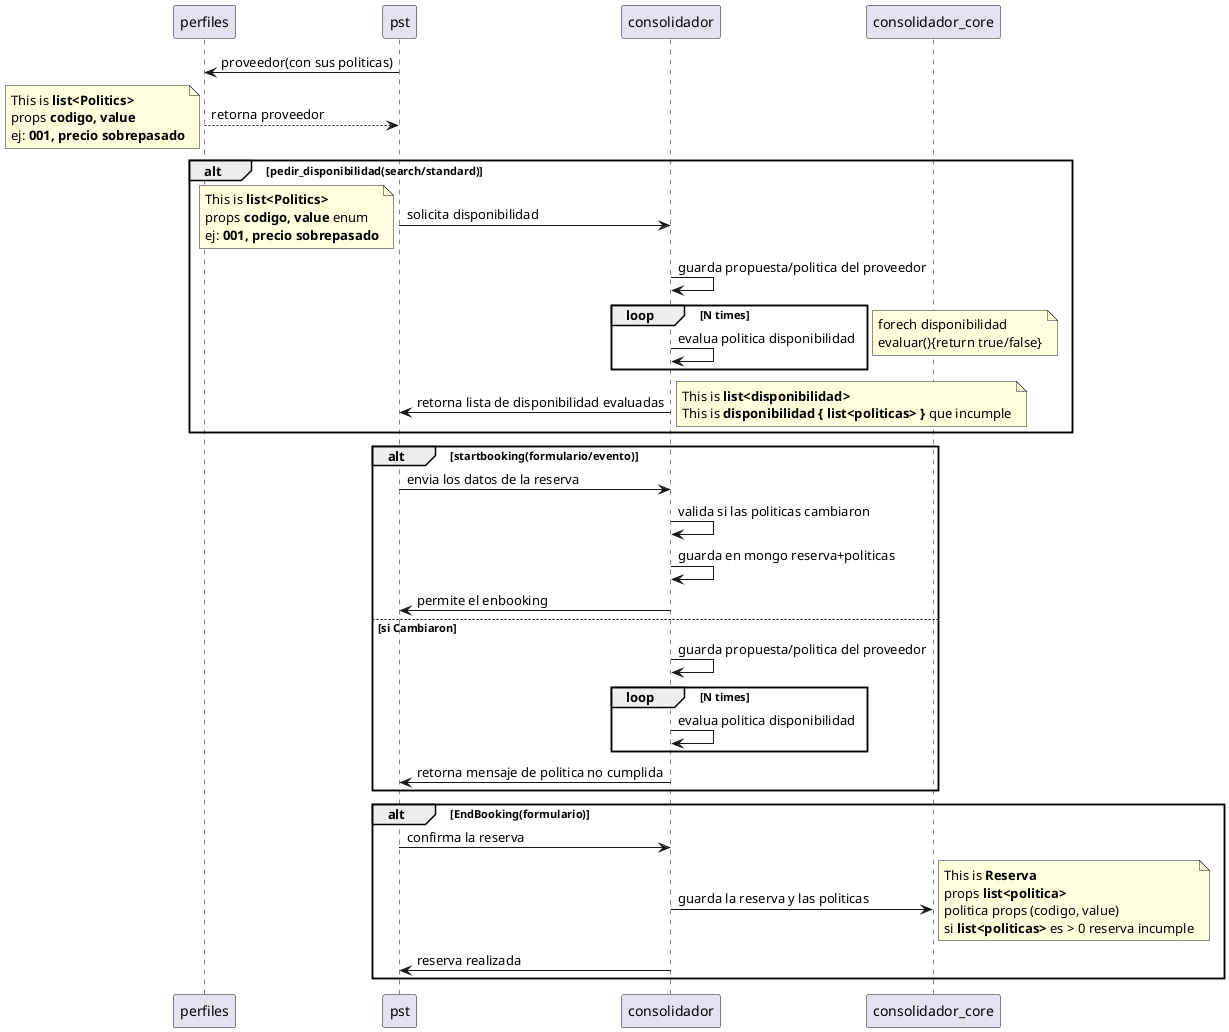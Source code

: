 
@startuml evaluacion_politicas
participant perfiles
participant pst
participant consolidador
participant consolidador_core
pst -> perfiles: proveedor(con sus politicas)
perfiles --> pst: retorna proveedor
note left
    This is **list<Politics>**
    props **codigo, value**
    ej: **001, precio sobrepasado**
end note
alt pedir_disponibilidad(search/standard)
    pst -> consolidador: solicita disponibilidad    
    note left
        This is **list<Politics>**
        props **codigo, value** enum
        ej: **001, precio sobrepasado**
    end note
    consolidador -> consolidador: guarda propuesta/politica del proveedor
    loop N times
        consolidador -> consolidador: evalua politica disponibilidad
    end
    note right
        forech disponibilidad
        evaluar(){return true/false}
    end note    
    consolidador ->pst: retorna lista de disponibilidad evaluadas
    note right
        This is **list<disponibilidad>**
        This is **disponibilidad { list<politicas> }** que incumple
    end note
end
alt startbooking(formulario/evento)
    pst->consolidador: envia los datos de la reserva
    consolidador->consolidador: valida si las politicas cambiaron
    consolidador->consolidador: guarda en mongo reserva+politicas
    consolidador->pst: permite el enbooking
else si Cambiaron
    consolidador -> consolidador: guarda propuesta/politica del proveedor
    loop N times
        consolidador -> consolidador: evalua politica disponibilidad
    end
    consolidador ->pst: retorna mensaje de politica no cumplida
end
alt EndBooking(formulario)
    pst->consolidador: confirma la reserva
    consolidador->consolidador_core: guarda la reserva y las politicas
    note right
        This is **Reserva**
        props **list<politica>**
        politica props (codigo, value)
        si **list<politicas>** es > 0 reserva incumple
    end note
    consolidador->pst: reserva realizada
end
@enduml